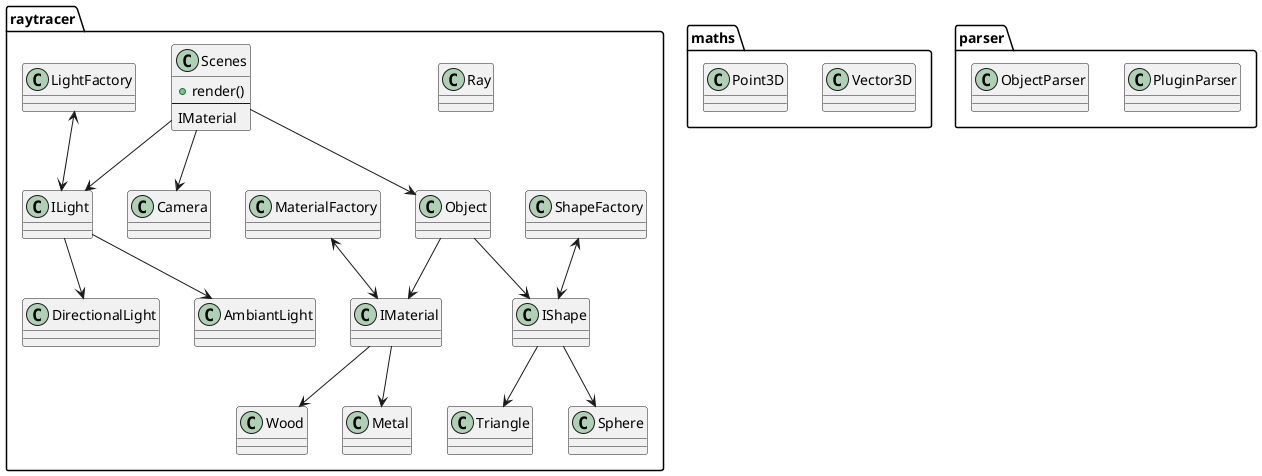 @startuml
'https://plantuml.com/class-diagram

namespace raytracer {
    class Ray
    class ShapeFactory
    class IShape
    class Triangle
    class Sphere

    ShapeFactory <--> IShape
    IShape --> Triangle
    IShape --> Sphere

    class ILight
    class LightFactory
    class AmbiantLight
    class DirectionalLight

    LightFactory <--> ILight
    ILight --> AmbiantLight
    ILight --> DirectionalLight

    class IMaterial
    class MaterialFactory
    class Wood
    class Metal

    MaterialFactory <--> IMaterial
    IMaterial --> Wood
    IMaterial --> Metal

    class Camera
    class Scenes {
        +render()
        --
        IMaterial
    }

    class Object

    Object --> IShape
    Object --> IMaterial

    Scenes --> Object
    Scenes --> Camera
    Scenes --> ILight
}

namespace maths {
    class Vector3D
    class Point3D
}

namespace parser {
    class PluginParser
    class ObjectParser
}

@endl
